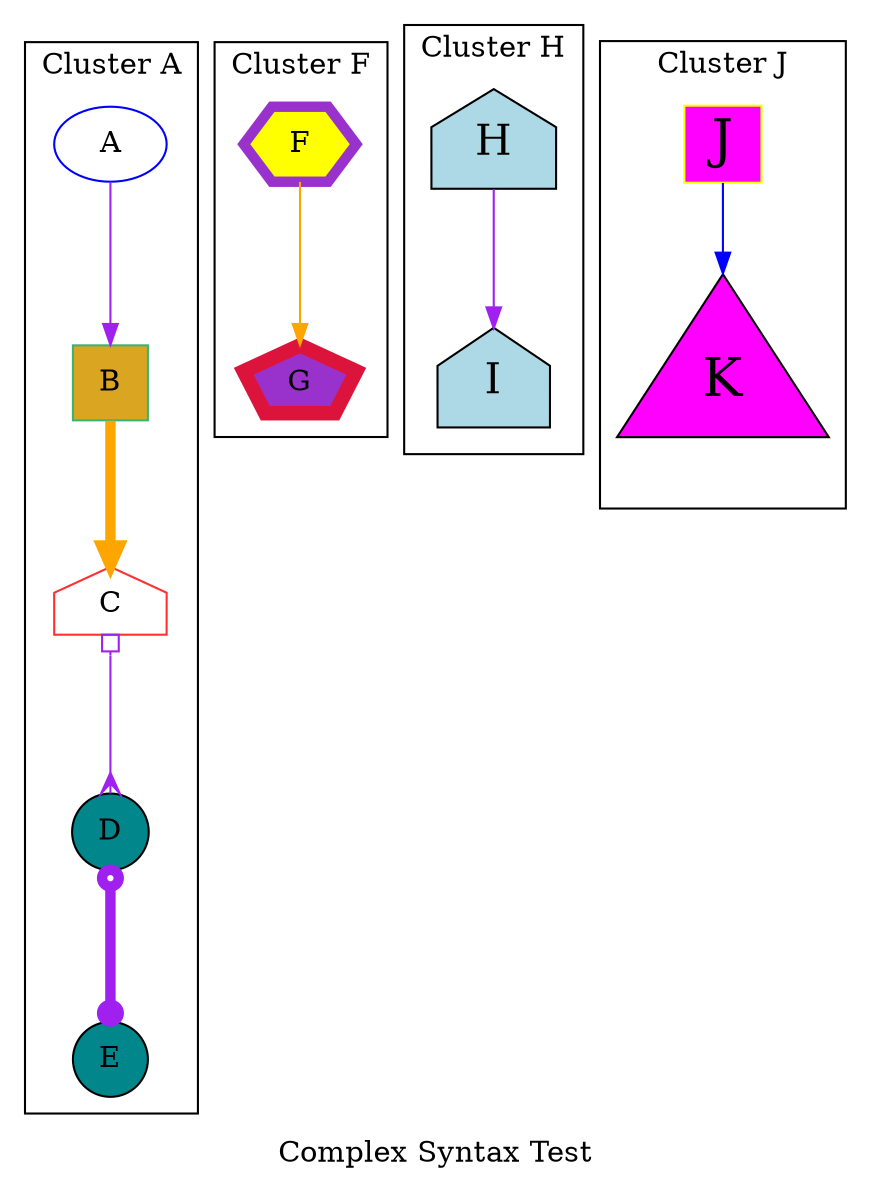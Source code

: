 strict digraph graph_55
{
graph [ label="Complex Syntax Test" rankdir="TB" ]

subgraph "cluster A"
{
graph [ label="Cluster A" rankdir="TB" ]

"A" [ color="blue" ]
"B" [ color="mediumseagreen" fillcolor="goldenrod" shape="square" style="filled" ]
"A" -> "B" [ color="purple" label="" ]
"C" [ color="firebrick1" shape="house" ]
"B" -> "C" [ color="orange" label="" penwidth="5" ]
"D" [ fillcolor="turquoise4" shape="circle" style="filled" ]
"C" -> "D" [ arrowhead="crow" arrowtail="obox" color="purple" dir="both" label="" minlen="2" ]
"E" [ fillcolor="turquoise4" shape="circle" style="filled" ]
"D" -> "E" [ arrowhead="dot" arrowtail="odot" color="purple" dir="both" label="" minlen="2" penwidth="5" ]
}

subgraph "cluster F"
{
graph [ label="Cluster F" rankdir="TB" ]

"F" [ color="darkorchid" fillcolor="yellow" penwidth="5" shape="hexagon" style="filled" ]
"G" [ color="crimson" fillcolor="darkorchid" penwidth="7" shape="pentagon" style="filled" ]
"F" -> "G" [ color="orange" label="" ]
}

subgraph "cluster H"
{
graph [ label="Cluster H" rankdir="TB" ]

"H" [ fillcolor="lightblue" fontsize="20" shape="house" style="filled" ]
"I" [ fillcolor="lightblue" fontsize="20" shape="house" style="filled" ]
"H" -> "I" [ color="purple" label="" ]
}

subgraph "cluster J"
{
graph [ label="Cluster J" rankdir="TB" ]

"J" [ color="yellow" fillcolor="magenta" fontsize="26" shape="square" style="filled" ]
"K" [ fillcolor="magenta" fontsize="26" shape="triangle" style="filled" ]
"J" -> "K" [ color="blue" label="" ]
}
}
